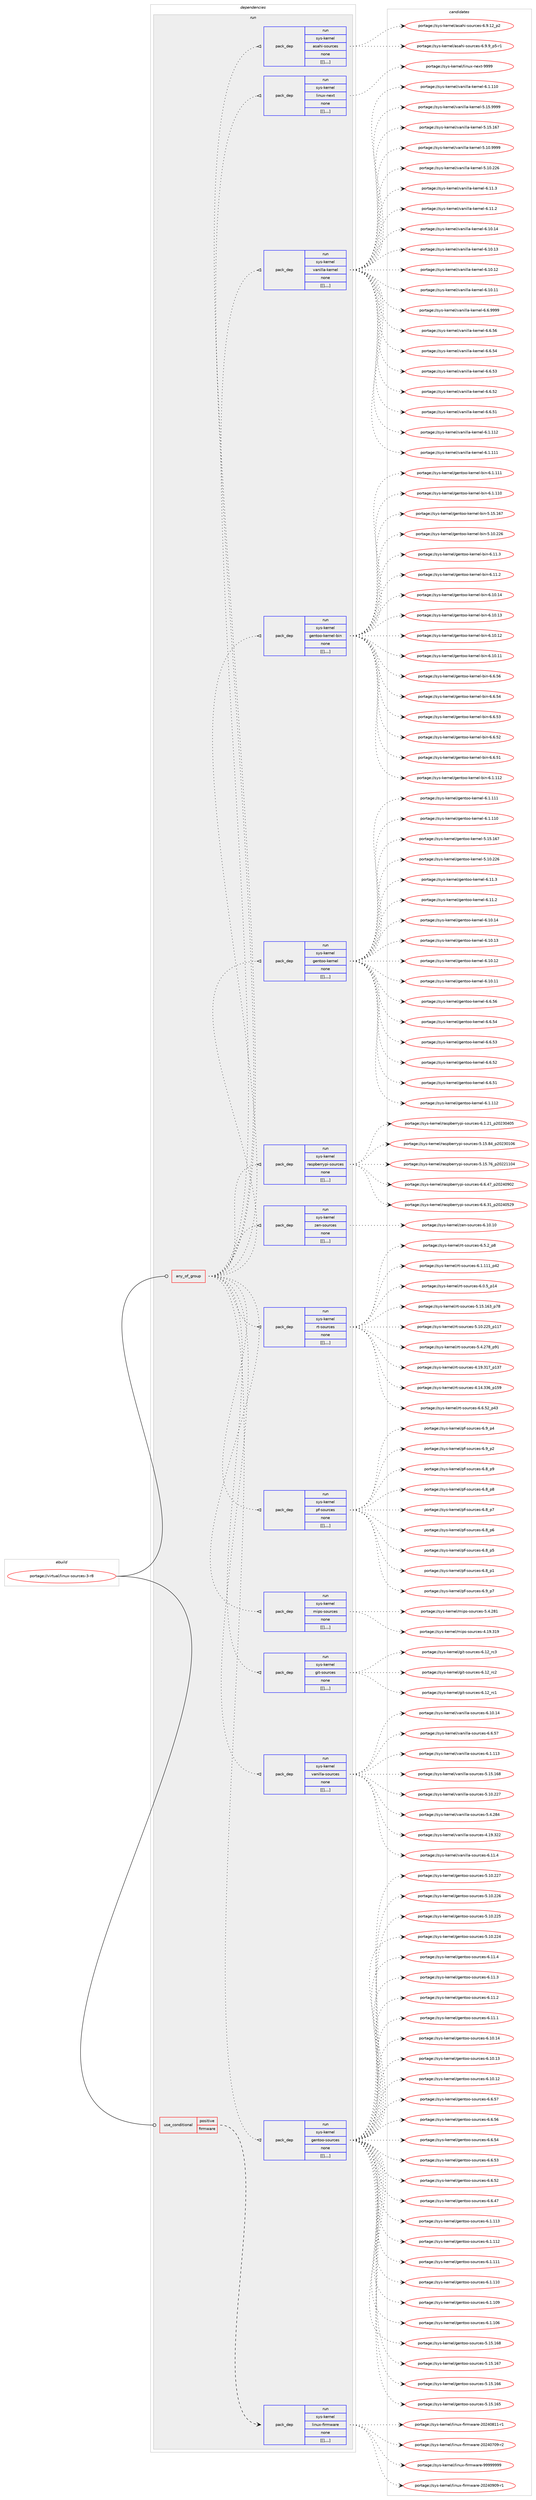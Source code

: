 digraph prolog {

# *************
# Graph options
# *************

newrank=true;
concentrate=true;
compound=true;
graph [rankdir=LR,fontname=Helvetica,fontsize=10,ranksep=1.5];#, ranksep=2.5, nodesep=0.2];
edge  [arrowhead=vee];
node  [fontname=Helvetica,fontsize=10];

# **********
# The ebuild
# **********

subgraph cluster_leftcol {
color=gray;
label=<<i>ebuild</i>>;
id [label="portage://virtual/linux-sources-3-r8", color=red, width=4, href="../virtual/linux-sources-3-r8.svg"];
}

# ****************
# The dependencies
# ****************

subgraph cluster_midcol {
color=gray;
label=<<i>dependencies</i>>;
subgraph cluster_compile {
fillcolor="#eeeeee";
style=filled;
label=<<i>compile</i>>;
}
subgraph cluster_compileandrun {
fillcolor="#eeeeee";
style=filled;
label=<<i>compile and run</i>>;
}
subgraph cluster_run {
fillcolor="#eeeeee";
style=filled;
label=<<i>run</i>>;
subgraph any34 {
dependency1418 [label=<<TABLE BORDER="0" CELLBORDER="1" CELLSPACING="0" CELLPADDING="4"><TR><TD CELLPADDING="10">any_of_group</TD></TR></TABLE>>, shape=none, color=red];subgraph pack1123 {
dependency1419 [label=<<TABLE BORDER="0" CELLBORDER="1" CELLSPACING="0" CELLPADDING="4" WIDTH="220"><TR><TD ROWSPAN="6" CELLPADDING="30">pack_dep</TD></TR><TR><TD WIDTH="110">run</TD></TR><TR><TD>sys-kernel</TD></TR><TR><TD>gentoo-sources</TD></TR><TR><TD>none</TD></TR><TR><TD>[[],,,,]</TD></TR></TABLE>>, shape=none, color=blue];
}
dependency1418:e -> dependency1419:w [weight=20,style="dotted",arrowhead="oinv"];
subgraph pack1124 {
dependency1420 [label=<<TABLE BORDER="0" CELLBORDER="1" CELLSPACING="0" CELLPADDING="4" WIDTH="220"><TR><TD ROWSPAN="6" CELLPADDING="30">pack_dep</TD></TR><TR><TD WIDTH="110">run</TD></TR><TR><TD>sys-kernel</TD></TR><TR><TD>vanilla-sources</TD></TR><TR><TD>none</TD></TR><TR><TD>[[],,,,]</TD></TR></TABLE>>, shape=none, color=blue];
}
dependency1418:e -> dependency1420:w [weight=20,style="dotted",arrowhead="oinv"];
subgraph pack1125 {
dependency1421 [label=<<TABLE BORDER="0" CELLBORDER="1" CELLSPACING="0" CELLPADDING="4" WIDTH="220"><TR><TD ROWSPAN="6" CELLPADDING="30">pack_dep</TD></TR><TR><TD WIDTH="110">run</TD></TR><TR><TD>sys-kernel</TD></TR><TR><TD>git-sources</TD></TR><TR><TD>none</TD></TR><TR><TD>[[],,,,]</TD></TR></TABLE>>, shape=none, color=blue];
}
dependency1418:e -> dependency1421:w [weight=20,style="dotted",arrowhead="oinv"];
subgraph pack1126 {
dependency1422 [label=<<TABLE BORDER="0" CELLBORDER="1" CELLSPACING="0" CELLPADDING="4" WIDTH="220"><TR><TD ROWSPAN="6" CELLPADDING="30">pack_dep</TD></TR><TR><TD WIDTH="110">run</TD></TR><TR><TD>sys-kernel</TD></TR><TR><TD>mips-sources</TD></TR><TR><TD>none</TD></TR><TR><TD>[[],,,,]</TD></TR></TABLE>>, shape=none, color=blue];
}
dependency1418:e -> dependency1422:w [weight=20,style="dotted",arrowhead="oinv"];
subgraph pack1127 {
dependency1423 [label=<<TABLE BORDER="0" CELLBORDER="1" CELLSPACING="0" CELLPADDING="4" WIDTH="220"><TR><TD ROWSPAN="6" CELLPADDING="30">pack_dep</TD></TR><TR><TD WIDTH="110">run</TD></TR><TR><TD>sys-kernel</TD></TR><TR><TD>pf-sources</TD></TR><TR><TD>none</TD></TR><TR><TD>[[],,,,]</TD></TR></TABLE>>, shape=none, color=blue];
}
dependency1418:e -> dependency1423:w [weight=20,style="dotted",arrowhead="oinv"];
subgraph pack1128 {
dependency1424 [label=<<TABLE BORDER="0" CELLBORDER="1" CELLSPACING="0" CELLPADDING="4" WIDTH="220"><TR><TD ROWSPAN="6" CELLPADDING="30">pack_dep</TD></TR><TR><TD WIDTH="110">run</TD></TR><TR><TD>sys-kernel</TD></TR><TR><TD>rt-sources</TD></TR><TR><TD>none</TD></TR><TR><TD>[[],,,,]</TD></TR></TABLE>>, shape=none, color=blue];
}
dependency1418:e -> dependency1424:w [weight=20,style="dotted",arrowhead="oinv"];
subgraph pack1129 {
dependency1425 [label=<<TABLE BORDER="0" CELLBORDER="1" CELLSPACING="0" CELLPADDING="4" WIDTH="220"><TR><TD ROWSPAN="6" CELLPADDING="30">pack_dep</TD></TR><TR><TD WIDTH="110">run</TD></TR><TR><TD>sys-kernel</TD></TR><TR><TD>zen-sources</TD></TR><TR><TD>none</TD></TR><TR><TD>[[],,,,]</TD></TR></TABLE>>, shape=none, color=blue];
}
dependency1418:e -> dependency1425:w [weight=20,style="dotted",arrowhead="oinv"];
subgraph pack1130 {
dependency1426 [label=<<TABLE BORDER="0" CELLBORDER="1" CELLSPACING="0" CELLPADDING="4" WIDTH="220"><TR><TD ROWSPAN="6" CELLPADDING="30">pack_dep</TD></TR><TR><TD WIDTH="110">run</TD></TR><TR><TD>sys-kernel</TD></TR><TR><TD>raspberrypi-sources</TD></TR><TR><TD>none</TD></TR><TR><TD>[[],,,,]</TD></TR></TABLE>>, shape=none, color=blue];
}
dependency1418:e -> dependency1426:w [weight=20,style="dotted",arrowhead="oinv"];
subgraph pack1131 {
dependency1427 [label=<<TABLE BORDER="0" CELLBORDER="1" CELLSPACING="0" CELLPADDING="4" WIDTH="220"><TR><TD ROWSPAN="6" CELLPADDING="30">pack_dep</TD></TR><TR><TD WIDTH="110">run</TD></TR><TR><TD>sys-kernel</TD></TR><TR><TD>gentoo-kernel</TD></TR><TR><TD>none</TD></TR><TR><TD>[[],,,,]</TD></TR></TABLE>>, shape=none, color=blue];
}
dependency1418:e -> dependency1427:w [weight=20,style="dotted",arrowhead="oinv"];
subgraph pack1132 {
dependency1428 [label=<<TABLE BORDER="0" CELLBORDER="1" CELLSPACING="0" CELLPADDING="4" WIDTH="220"><TR><TD ROWSPAN="6" CELLPADDING="30">pack_dep</TD></TR><TR><TD WIDTH="110">run</TD></TR><TR><TD>sys-kernel</TD></TR><TR><TD>gentoo-kernel-bin</TD></TR><TR><TD>none</TD></TR><TR><TD>[[],,,,]</TD></TR></TABLE>>, shape=none, color=blue];
}
dependency1418:e -> dependency1428:w [weight=20,style="dotted",arrowhead="oinv"];
subgraph pack1133 {
dependency1429 [label=<<TABLE BORDER="0" CELLBORDER="1" CELLSPACING="0" CELLPADDING="4" WIDTH="220"><TR><TD ROWSPAN="6" CELLPADDING="30">pack_dep</TD></TR><TR><TD WIDTH="110">run</TD></TR><TR><TD>sys-kernel</TD></TR><TR><TD>vanilla-kernel</TD></TR><TR><TD>none</TD></TR><TR><TD>[[],,,,]</TD></TR></TABLE>>, shape=none, color=blue];
}
dependency1418:e -> dependency1429:w [weight=20,style="dotted",arrowhead="oinv"];
subgraph pack1134 {
dependency1430 [label=<<TABLE BORDER="0" CELLBORDER="1" CELLSPACING="0" CELLPADDING="4" WIDTH="220"><TR><TD ROWSPAN="6" CELLPADDING="30">pack_dep</TD></TR><TR><TD WIDTH="110">run</TD></TR><TR><TD>sys-kernel</TD></TR><TR><TD>linux-next</TD></TR><TR><TD>none</TD></TR><TR><TD>[[],,,,]</TD></TR></TABLE>>, shape=none, color=blue];
}
dependency1418:e -> dependency1430:w [weight=20,style="dotted",arrowhead="oinv"];
subgraph pack1135 {
dependency1431 [label=<<TABLE BORDER="0" CELLBORDER="1" CELLSPACING="0" CELLPADDING="4" WIDTH="220"><TR><TD ROWSPAN="6" CELLPADDING="30">pack_dep</TD></TR><TR><TD WIDTH="110">run</TD></TR><TR><TD>sys-kernel</TD></TR><TR><TD>asahi-sources</TD></TR><TR><TD>none</TD></TR><TR><TD>[[],,,,]</TD></TR></TABLE>>, shape=none, color=blue];
}
dependency1418:e -> dependency1431:w [weight=20,style="dotted",arrowhead="oinv"];
}
id:e -> dependency1418:w [weight=20,style="solid",arrowhead="odot"];
subgraph cond263 {
dependency1432 [label=<<TABLE BORDER="0" CELLBORDER="1" CELLSPACING="0" CELLPADDING="4"><TR><TD ROWSPAN="3" CELLPADDING="10">use_conditional</TD></TR><TR><TD>positive</TD></TR><TR><TD>firmware</TD></TR></TABLE>>, shape=none, color=red];
subgraph pack1136 {
dependency1433 [label=<<TABLE BORDER="0" CELLBORDER="1" CELLSPACING="0" CELLPADDING="4" WIDTH="220"><TR><TD ROWSPAN="6" CELLPADDING="30">pack_dep</TD></TR><TR><TD WIDTH="110">run</TD></TR><TR><TD>sys-kernel</TD></TR><TR><TD>linux-firmware</TD></TR><TR><TD>none</TD></TR><TR><TD>[[],,,,]</TD></TR></TABLE>>, shape=none, color=blue];
}
dependency1432:e -> dependency1433:w [weight=20,style="dashed",arrowhead="vee"];
}
id:e -> dependency1432:w [weight=20,style="solid",arrowhead="odot"];
}
}

# **************
# The candidates
# **************

subgraph cluster_choices {
rank=same;
color=gray;
label=<<i>candidates</i>>;

subgraph choice1123 {
color=black;
nodesep=1;
choice1151211154510710111411010110847103101110116111111451151111171149910111545544649494652 [label="portage://sys-kernel/gentoo-sources-6.11.4", color=red, width=4,href="../sys-kernel/gentoo-sources-6.11.4.svg"];
choice1151211154510710111411010110847103101110116111111451151111171149910111545544649494651 [label="portage://sys-kernel/gentoo-sources-6.11.3", color=red, width=4,href="../sys-kernel/gentoo-sources-6.11.3.svg"];
choice1151211154510710111411010110847103101110116111111451151111171149910111545544649494650 [label="portage://sys-kernel/gentoo-sources-6.11.2", color=red, width=4,href="../sys-kernel/gentoo-sources-6.11.2.svg"];
choice1151211154510710111411010110847103101110116111111451151111171149910111545544649494649 [label="portage://sys-kernel/gentoo-sources-6.11.1", color=red, width=4,href="../sys-kernel/gentoo-sources-6.11.1.svg"];
choice115121115451071011141101011084710310111011611111145115111117114991011154554464948464952 [label="portage://sys-kernel/gentoo-sources-6.10.14", color=red, width=4,href="../sys-kernel/gentoo-sources-6.10.14.svg"];
choice115121115451071011141101011084710310111011611111145115111117114991011154554464948464951 [label="portage://sys-kernel/gentoo-sources-6.10.13", color=red, width=4,href="../sys-kernel/gentoo-sources-6.10.13.svg"];
choice115121115451071011141101011084710310111011611111145115111117114991011154554464948464950 [label="portage://sys-kernel/gentoo-sources-6.10.12", color=red, width=4,href="../sys-kernel/gentoo-sources-6.10.12.svg"];
choice1151211154510710111411010110847103101110116111111451151111171149910111545544654465355 [label="portage://sys-kernel/gentoo-sources-6.6.57", color=red, width=4,href="../sys-kernel/gentoo-sources-6.6.57.svg"];
choice1151211154510710111411010110847103101110116111111451151111171149910111545544654465354 [label="portage://sys-kernel/gentoo-sources-6.6.56", color=red, width=4,href="../sys-kernel/gentoo-sources-6.6.56.svg"];
choice1151211154510710111411010110847103101110116111111451151111171149910111545544654465352 [label="portage://sys-kernel/gentoo-sources-6.6.54", color=red, width=4,href="../sys-kernel/gentoo-sources-6.6.54.svg"];
choice1151211154510710111411010110847103101110116111111451151111171149910111545544654465351 [label="portage://sys-kernel/gentoo-sources-6.6.53", color=red, width=4,href="../sys-kernel/gentoo-sources-6.6.53.svg"];
choice1151211154510710111411010110847103101110116111111451151111171149910111545544654465350 [label="portage://sys-kernel/gentoo-sources-6.6.52", color=red, width=4,href="../sys-kernel/gentoo-sources-6.6.52.svg"];
choice1151211154510710111411010110847103101110116111111451151111171149910111545544654465255 [label="portage://sys-kernel/gentoo-sources-6.6.47", color=red, width=4,href="../sys-kernel/gentoo-sources-6.6.47.svg"];
choice115121115451071011141101011084710310111011611111145115111117114991011154554464946494951 [label="portage://sys-kernel/gentoo-sources-6.1.113", color=red, width=4,href="../sys-kernel/gentoo-sources-6.1.113.svg"];
choice115121115451071011141101011084710310111011611111145115111117114991011154554464946494950 [label="portage://sys-kernel/gentoo-sources-6.1.112", color=red, width=4,href="../sys-kernel/gentoo-sources-6.1.112.svg"];
choice115121115451071011141101011084710310111011611111145115111117114991011154554464946494949 [label="portage://sys-kernel/gentoo-sources-6.1.111", color=red, width=4,href="../sys-kernel/gentoo-sources-6.1.111.svg"];
choice115121115451071011141101011084710310111011611111145115111117114991011154554464946494948 [label="portage://sys-kernel/gentoo-sources-6.1.110", color=red, width=4,href="../sys-kernel/gentoo-sources-6.1.110.svg"];
choice115121115451071011141101011084710310111011611111145115111117114991011154554464946494857 [label="portage://sys-kernel/gentoo-sources-6.1.109", color=red, width=4,href="../sys-kernel/gentoo-sources-6.1.109.svg"];
choice115121115451071011141101011084710310111011611111145115111117114991011154554464946494854 [label="portage://sys-kernel/gentoo-sources-6.1.106", color=red, width=4,href="../sys-kernel/gentoo-sources-6.1.106.svg"];
choice11512111545107101114110101108471031011101161111114511511111711499101115455346495346495456 [label="portage://sys-kernel/gentoo-sources-5.15.168", color=red, width=4,href="../sys-kernel/gentoo-sources-5.15.168.svg"];
choice11512111545107101114110101108471031011101161111114511511111711499101115455346495346495455 [label="portage://sys-kernel/gentoo-sources-5.15.167", color=red, width=4,href="../sys-kernel/gentoo-sources-5.15.167.svg"];
choice11512111545107101114110101108471031011101161111114511511111711499101115455346495346495454 [label="portage://sys-kernel/gentoo-sources-5.15.166", color=red, width=4,href="../sys-kernel/gentoo-sources-5.15.166.svg"];
choice11512111545107101114110101108471031011101161111114511511111711499101115455346495346495453 [label="portage://sys-kernel/gentoo-sources-5.15.165", color=red, width=4,href="../sys-kernel/gentoo-sources-5.15.165.svg"];
choice11512111545107101114110101108471031011101161111114511511111711499101115455346494846505055 [label="portage://sys-kernel/gentoo-sources-5.10.227", color=red, width=4,href="../sys-kernel/gentoo-sources-5.10.227.svg"];
choice11512111545107101114110101108471031011101161111114511511111711499101115455346494846505054 [label="portage://sys-kernel/gentoo-sources-5.10.226", color=red, width=4,href="../sys-kernel/gentoo-sources-5.10.226.svg"];
choice11512111545107101114110101108471031011101161111114511511111711499101115455346494846505053 [label="portage://sys-kernel/gentoo-sources-5.10.225", color=red, width=4,href="../sys-kernel/gentoo-sources-5.10.225.svg"];
choice11512111545107101114110101108471031011101161111114511511111711499101115455346494846505052 [label="portage://sys-kernel/gentoo-sources-5.10.224", color=red, width=4,href="../sys-kernel/gentoo-sources-5.10.224.svg"];
dependency1419:e -> choice1151211154510710111411010110847103101110116111111451151111171149910111545544649494652:w [style=dotted,weight="100"];
dependency1419:e -> choice1151211154510710111411010110847103101110116111111451151111171149910111545544649494651:w [style=dotted,weight="100"];
dependency1419:e -> choice1151211154510710111411010110847103101110116111111451151111171149910111545544649494650:w [style=dotted,weight="100"];
dependency1419:e -> choice1151211154510710111411010110847103101110116111111451151111171149910111545544649494649:w [style=dotted,weight="100"];
dependency1419:e -> choice115121115451071011141101011084710310111011611111145115111117114991011154554464948464952:w [style=dotted,weight="100"];
dependency1419:e -> choice115121115451071011141101011084710310111011611111145115111117114991011154554464948464951:w [style=dotted,weight="100"];
dependency1419:e -> choice115121115451071011141101011084710310111011611111145115111117114991011154554464948464950:w [style=dotted,weight="100"];
dependency1419:e -> choice1151211154510710111411010110847103101110116111111451151111171149910111545544654465355:w [style=dotted,weight="100"];
dependency1419:e -> choice1151211154510710111411010110847103101110116111111451151111171149910111545544654465354:w [style=dotted,weight="100"];
dependency1419:e -> choice1151211154510710111411010110847103101110116111111451151111171149910111545544654465352:w [style=dotted,weight="100"];
dependency1419:e -> choice1151211154510710111411010110847103101110116111111451151111171149910111545544654465351:w [style=dotted,weight="100"];
dependency1419:e -> choice1151211154510710111411010110847103101110116111111451151111171149910111545544654465350:w [style=dotted,weight="100"];
dependency1419:e -> choice1151211154510710111411010110847103101110116111111451151111171149910111545544654465255:w [style=dotted,weight="100"];
dependency1419:e -> choice115121115451071011141101011084710310111011611111145115111117114991011154554464946494951:w [style=dotted,weight="100"];
dependency1419:e -> choice115121115451071011141101011084710310111011611111145115111117114991011154554464946494950:w [style=dotted,weight="100"];
dependency1419:e -> choice115121115451071011141101011084710310111011611111145115111117114991011154554464946494949:w [style=dotted,weight="100"];
dependency1419:e -> choice115121115451071011141101011084710310111011611111145115111117114991011154554464946494948:w [style=dotted,weight="100"];
dependency1419:e -> choice115121115451071011141101011084710310111011611111145115111117114991011154554464946494857:w [style=dotted,weight="100"];
dependency1419:e -> choice115121115451071011141101011084710310111011611111145115111117114991011154554464946494854:w [style=dotted,weight="100"];
dependency1419:e -> choice11512111545107101114110101108471031011101161111114511511111711499101115455346495346495456:w [style=dotted,weight="100"];
dependency1419:e -> choice11512111545107101114110101108471031011101161111114511511111711499101115455346495346495455:w [style=dotted,weight="100"];
dependency1419:e -> choice11512111545107101114110101108471031011101161111114511511111711499101115455346495346495454:w [style=dotted,weight="100"];
dependency1419:e -> choice11512111545107101114110101108471031011101161111114511511111711499101115455346495346495453:w [style=dotted,weight="100"];
dependency1419:e -> choice11512111545107101114110101108471031011101161111114511511111711499101115455346494846505055:w [style=dotted,weight="100"];
dependency1419:e -> choice11512111545107101114110101108471031011101161111114511511111711499101115455346494846505054:w [style=dotted,weight="100"];
dependency1419:e -> choice11512111545107101114110101108471031011101161111114511511111711499101115455346494846505053:w [style=dotted,weight="100"];
dependency1419:e -> choice11512111545107101114110101108471031011101161111114511511111711499101115455346494846505052:w [style=dotted,weight="100"];
}
subgraph choice1124 {
color=black;
nodesep=1;
choice11512111545107101114110101108471189711010510810897451151111171149910111545544649494652 [label="portage://sys-kernel/vanilla-sources-6.11.4", color=red, width=4,href="../sys-kernel/vanilla-sources-6.11.4.svg"];
choice1151211154510710111411010110847118971101051081089745115111117114991011154554464948464952 [label="portage://sys-kernel/vanilla-sources-6.10.14", color=red, width=4,href="../sys-kernel/vanilla-sources-6.10.14.svg"];
choice11512111545107101114110101108471189711010510810897451151111171149910111545544654465355 [label="portage://sys-kernel/vanilla-sources-6.6.57", color=red, width=4,href="../sys-kernel/vanilla-sources-6.6.57.svg"];
choice1151211154510710111411010110847118971101051081089745115111117114991011154554464946494951 [label="portage://sys-kernel/vanilla-sources-6.1.113", color=red, width=4,href="../sys-kernel/vanilla-sources-6.1.113.svg"];
choice115121115451071011141101011084711897110105108108974511511111711499101115455346495346495456 [label="portage://sys-kernel/vanilla-sources-5.15.168", color=red, width=4,href="../sys-kernel/vanilla-sources-5.15.168.svg"];
choice115121115451071011141101011084711897110105108108974511511111711499101115455346494846505055 [label="portage://sys-kernel/vanilla-sources-5.10.227", color=red, width=4,href="../sys-kernel/vanilla-sources-5.10.227.svg"];
choice1151211154510710111411010110847118971101051081089745115111117114991011154553465246505652 [label="portage://sys-kernel/vanilla-sources-5.4.284", color=red, width=4,href="../sys-kernel/vanilla-sources-5.4.284.svg"];
choice115121115451071011141101011084711897110105108108974511511111711499101115455246495746515050 [label="portage://sys-kernel/vanilla-sources-4.19.322", color=red, width=4,href="../sys-kernel/vanilla-sources-4.19.322.svg"];
dependency1420:e -> choice11512111545107101114110101108471189711010510810897451151111171149910111545544649494652:w [style=dotted,weight="100"];
dependency1420:e -> choice1151211154510710111411010110847118971101051081089745115111117114991011154554464948464952:w [style=dotted,weight="100"];
dependency1420:e -> choice11512111545107101114110101108471189711010510810897451151111171149910111545544654465355:w [style=dotted,weight="100"];
dependency1420:e -> choice1151211154510710111411010110847118971101051081089745115111117114991011154554464946494951:w [style=dotted,weight="100"];
dependency1420:e -> choice115121115451071011141101011084711897110105108108974511511111711499101115455346495346495456:w [style=dotted,weight="100"];
dependency1420:e -> choice115121115451071011141101011084711897110105108108974511511111711499101115455346494846505055:w [style=dotted,weight="100"];
dependency1420:e -> choice1151211154510710111411010110847118971101051081089745115111117114991011154553465246505652:w [style=dotted,weight="100"];
dependency1420:e -> choice115121115451071011141101011084711897110105108108974511511111711499101115455246495746515050:w [style=dotted,weight="100"];
}
subgraph choice1125 {
color=black;
nodesep=1;
choice115121115451071011141101011084710310511645115111117114991011154554464950951149951 [label="portage://sys-kernel/git-sources-6.12_rc3", color=red, width=4,href="../sys-kernel/git-sources-6.12_rc3.svg"];
choice115121115451071011141101011084710310511645115111117114991011154554464950951149950 [label="portage://sys-kernel/git-sources-6.12_rc2", color=red, width=4,href="../sys-kernel/git-sources-6.12_rc2.svg"];
choice115121115451071011141101011084710310511645115111117114991011154554464950951149949 [label="portage://sys-kernel/git-sources-6.12_rc1", color=red, width=4,href="../sys-kernel/git-sources-6.12_rc1.svg"];
dependency1421:e -> choice115121115451071011141101011084710310511645115111117114991011154554464950951149951:w [style=dotted,weight="100"];
dependency1421:e -> choice115121115451071011141101011084710310511645115111117114991011154554464950951149950:w [style=dotted,weight="100"];
dependency1421:e -> choice115121115451071011141101011084710310511645115111117114991011154554464950951149949:w [style=dotted,weight="100"];
}
subgraph choice1126 {
color=black;
nodesep=1;
choice115121115451071011141101011084710910511211545115111117114991011154553465246505649 [label="portage://sys-kernel/mips-sources-5.4.281", color=red, width=4,href="../sys-kernel/mips-sources-5.4.281.svg"];
choice11512111545107101114110101108471091051121154511511111711499101115455246495746514957 [label="portage://sys-kernel/mips-sources-4.19.319", color=red, width=4,href="../sys-kernel/mips-sources-4.19.319.svg"];
dependency1422:e -> choice115121115451071011141101011084710910511211545115111117114991011154553465246505649:w [style=dotted,weight="100"];
dependency1422:e -> choice11512111545107101114110101108471091051121154511511111711499101115455246495746514957:w [style=dotted,weight="100"];
}
subgraph choice1127 {
color=black;
nodesep=1;
choice11512111545107101114110101108471121024511511111711499101115455446579511255 [label="portage://sys-kernel/pf-sources-6.9_p7", color=red, width=4,href="../sys-kernel/pf-sources-6.9_p7.svg"];
choice11512111545107101114110101108471121024511511111711499101115455446579511252 [label="portage://sys-kernel/pf-sources-6.9_p4", color=red, width=4,href="../sys-kernel/pf-sources-6.9_p4.svg"];
choice11512111545107101114110101108471121024511511111711499101115455446579511250 [label="portage://sys-kernel/pf-sources-6.9_p2", color=red, width=4,href="../sys-kernel/pf-sources-6.9_p2.svg"];
choice11512111545107101114110101108471121024511511111711499101115455446569511257 [label="portage://sys-kernel/pf-sources-6.8_p9", color=red, width=4,href="../sys-kernel/pf-sources-6.8_p9.svg"];
choice11512111545107101114110101108471121024511511111711499101115455446569511256 [label="portage://sys-kernel/pf-sources-6.8_p8", color=red, width=4,href="../sys-kernel/pf-sources-6.8_p8.svg"];
choice11512111545107101114110101108471121024511511111711499101115455446569511255 [label="portage://sys-kernel/pf-sources-6.8_p7", color=red, width=4,href="../sys-kernel/pf-sources-6.8_p7.svg"];
choice11512111545107101114110101108471121024511511111711499101115455446569511254 [label="portage://sys-kernel/pf-sources-6.8_p6", color=red, width=4,href="../sys-kernel/pf-sources-6.8_p6.svg"];
choice11512111545107101114110101108471121024511511111711499101115455446569511253 [label="portage://sys-kernel/pf-sources-6.8_p5", color=red, width=4,href="../sys-kernel/pf-sources-6.8_p5.svg"];
choice11512111545107101114110101108471121024511511111711499101115455446569511249 [label="portage://sys-kernel/pf-sources-6.8_p1", color=red, width=4,href="../sys-kernel/pf-sources-6.8_p1.svg"];
dependency1423:e -> choice11512111545107101114110101108471121024511511111711499101115455446579511255:w [style=dotted,weight="100"];
dependency1423:e -> choice11512111545107101114110101108471121024511511111711499101115455446579511252:w [style=dotted,weight="100"];
dependency1423:e -> choice11512111545107101114110101108471121024511511111711499101115455446579511250:w [style=dotted,weight="100"];
dependency1423:e -> choice11512111545107101114110101108471121024511511111711499101115455446569511257:w [style=dotted,weight="100"];
dependency1423:e -> choice11512111545107101114110101108471121024511511111711499101115455446569511256:w [style=dotted,weight="100"];
dependency1423:e -> choice11512111545107101114110101108471121024511511111711499101115455446569511255:w [style=dotted,weight="100"];
dependency1423:e -> choice11512111545107101114110101108471121024511511111711499101115455446569511254:w [style=dotted,weight="100"];
dependency1423:e -> choice11512111545107101114110101108471121024511511111711499101115455446569511253:w [style=dotted,weight="100"];
dependency1423:e -> choice11512111545107101114110101108471121024511511111711499101115455446569511249:w [style=dotted,weight="100"];
}
subgraph choice1128 {
color=black;
nodesep=1;
choice1151211154510710111411010110847114116451151111171149910111545544654465350951125251 [label="portage://sys-kernel/rt-sources-6.6.52_p43", color=red, width=4,href="../sys-kernel/rt-sources-6.6.52_p43.svg"];
choice115121115451071011141101011084711411645115111117114991011154554465346509511256 [label="portage://sys-kernel/rt-sources-6.5.2_p8", color=red, width=4,href="../sys-kernel/rt-sources-6.5.2_p8.svg"];
choice115121115451071011141101011084711411645115111117114991011154554464946494949951125250 [label="portage://sys-kernel/rt-sources-6.1.111_p42", color=red, width=4,href="../sys-kernel/rt-sources-6.1.111_p42.svg"];
choice11512111545107101114110101108471141164511511111711499101115455446484653951124952 [label="portage://sys-kernel/rt-sources-6.0.5_p14", color=red, width=4,href="../sys-kernel/rt-sources-6.0.5_p14.svg"];
choice11512111545107101114110101108471141164511511111711499101115455346495346495451951125556 [label="portage://sys-kernel/rt-sources-5.15.163_p78", color=red, width=4,href="../sys-kernel/rt-sources-5.15.163_p78.svg"];
choice1151211154510710111411010110847114116451151111171149910111545534649484650505395112494955 [label="portage://sys-kernel/rt-sources-5.10.225_p117", color=red, width=4,href="../sys-kernel/rt-sources-5.10.225_p117.svg"];
choice115121115451071011141101011084711411645115111117114991011154553465246505556951125749 [label="portage://sys-kernel/rt-sources-5.4.278_p91", color=red, width=4,href="../sys-kernel/rt-sources-5.4.278_p91.svg"];
choice1151211154510710111411010110847114116451151111171149910111545524649574651495595112495155 [label="portage://sys-kernel/rt-sources-4.19.317_p137", color=red, width=4,href="../sys-kernel/rt-sources-4.19.317_p137.svg"];
choice1151211154510710111411010110847114116451151111171149910111545524649524651515495112495357 [label="portage://sys-kernel/rt-sources-4.14.336_p159", color=red, width=4,href="../sys-kernel/rt-sources-4.14.336_p159.svg"];
dependency1424:e -> choice1151211154510710111411010110847114116451151111171149910111545544654465350951125251:w [style=dotted,weight="100"];
dependency1424:e -> choice115121115451071011141101011084711411645115111117114991011154554465346509511256:w [style=dotted,weight="100"];
dependency1424:e -> choice115121115451071011141101011084711411645115111117114991011154554464946494949951125250:w [style=dotted,weight="100"];
dependency1424:e -> choice11512111545107101114110101108471141164511511111711499101115455446484653951124952:w [style=dotted,weight="100"];
dependency1424:e -> choice11512111545107101114110101108471141164511511111711499101115455346495346495451951125556:w [style=dotted,weight="100"];
dependency1424:e -> choice1151211154510710111411010110847114116451151111171149910111545534649484650505395112494955:w [style=dotted,weight="100"];
dependency1424:e -> choice115121115451071011141101011084711411645115111117114991011154553465246505556951125749:w [style=dotted,weight="100"];
dependency1424:e -> choice1151211154510710111411010110847114116451151111171149910111545524649574651495595112495155:w [style=dotted,weight="100"];
dependency1424:e -> choice1151211154510710111411010110847114116451151111171149910111545524649524651515495112495357:w [style=dotted,weight="100"];
}
subgraph choice1129 {
color=black;
nodesep=1;
choice115121115451071011141101011084712210111045115111117114991011154554464948464948 [label="portage://sys-kernel/zen-sources-6.10.10", color=red, width=4,href="../sys-kernel/zen-sources-6.10.10.svg"];
dependency1425:e -> choice115121115451071011141101011084712210111045115111117114991011154554464948464948:w [style=dotted,weight="100"];
}
subgraph choice1130 {
color=black;
nodesep=1;
choice11512111545107101114110101108471149711511298101114114121112105451151111171149910111545544654465255951125048505248574850 [label="portage://sys-kernel/raspberrypi-sources-6.6.47_p20240902", color=red, width=4,href="../sys-kernel/raspberrypi-sources-6.6.47_p20240902.svg"];
choice11512111545107101114110101108471149711511298101114114121112105451151111171149910111545544654465149951125048505248535057 [label="portage://sys-kernel/raspberrypi-sources-6.6.31_p20240529", color=red, width=4,href="../sys-kernel/raspberrypi-sources-6.6.31_p20240529.svg"];
choice11512111545107101114110101108471149711511298101114114121112105451151111171149910111545544649465049951125048505148524853 [label="portage://sys-kernel/raspberrypi-sources-6.1.21_p20230405", color=red, width=4,href="../sys-kernel/raspberrypi-sources-6.1.21_p20230405.svg"];
choice1151211154510710111411010110847114971151129810111411412111210545115111117114991011154553464953465652951125048505148494854 [label="portage://sys-kernel/raspberrypi-sources-5.15.84_p20230106", color=red, width=4,href="../sys-kernel/raspberrypi-sources-5.15.84_p20230106.svg"];
choice1151211154510710111411010110847114971151129810111411412111210545115111117114991011154553464953465554951125048505049494852 [label="portage://sys-kernel/raspberrypi-sources-5.15.76_p20221104", color=red, width=4,href="../sys-kernel/raspberrypi-sources-5.15.76_p20221104.svg"];
dependency1426:e -> choice11512111545107101114110101108471149711511298101114114121112105451151111171149910111545544654465255951125048505248574850:w [style=dotted,weight="100"];
dependency1426:e -> choice11512111545107101114110101108471149711511298101114114121112105451151111171149910111545544654465149951125048505248535057:w [style=dotted,weight="100"];
dependency1426:e -> choice11512111545107101114110101108471149711511298101114114121112105451151111171149910111545544649465049951125048505148524853:w [style=dotted,weight="100"];
dependency1426:e -> choice1151211154510710111411010110847114971151129810111411412111210545115111117114991011154553464953465652951125048505148494854:w [style=dotted,weight="100"];
dependency1426:e -> choice1151211154510710111411010110847114971151129810111411412111210545115111117114991011154553464953465554951125048505049494852:w [style=dotted,weight="100"];
}
subgraph choice1131 {
color=black;
nodesep=1;
choice11512111545107101114110101108471031011101161111114510710111411010110845544649494651 [label="portage://sys-kernel/gentoo-kernel-6.11.3", color=red, width=4,href="../sys-kernel/gentoo-kernel-6.11.3.svg"];
choice11512111545107101114110101108471031011101161111114510710111411010110845544649494650 [label="portage://sys-kernel/gentoo-kernel-6.11.2", color=red, width=4,href="../sys-kernel/gentoo-kernel-6.11.2.svg"];
choice1151211154510710111411010110847103101110116111111451071011141101011084554464948464952 [label="portage://sys-kernel/gentoo-kernel-6.10.14", color=red, width=4,href="../sys-kernel/gentoo-kernel-6.10.14.svg"];
choice1151211154510710111411010110847103101110116111111451071011141101011084554464948464951 [label="portage://sys-kernel/gentoo-kernel-6.10.13", color=red, width=4,href="../sys-kernel/gentoo-kernel-6.10.13.svg"];
choice1151211154510710111411010110847103101110116111111451071011141101011084554464948464950 [label="portage://sys-kernel/gentoo-kernel-6.10.12", color=red, width=4,href="../sys-kernel/gentoo-kernel-6.10.12.svg"];
choice1151211154510710111411010110847103101110116111111451071011141101011084554464948464949 [label="portage://sys-kernel/gentoo-kernel-6.10.11", color=red, width=4,href="../sys-kernel/gentoo-kernel-6.10.11.svg"];
choice11512111545107101114110101108471031011101161111114510710111411010110845544654465354 [label="portage://sys-kernel/gentoo-kernel-6.6.56", color=red, width=4,href="../sys-kernel/gentoo-kernel-6.6.56.svg"];
choice11512111545107101114110101108471031011101161111114510710111411010110845544654465352 [label="portage://sys-kernel/gentoo-kernel-6.6.54", color=red, width=4,href="../sys-kernel/gentoo-kernel-6.6.54.svg"];
choice11512111545107101114110101108471031011101161111114510710111411010110845544654465351 [label="portage://sys-kernel/gentoo-kernel-6.6.53", color=red, width=4,href="../sys-kernel/gentoo-kernel-6.6.53.svg"];
choice11512111545107101114110101108471031011101161111114510710111411010110845544654465350 [label="portage://sys-kernel/gentoo-kernel-6.6.52", color=red, width=4,href="../sys-kernel/gentoo-kernel-6.6.52.svg"];
choice11512111545107101114110101108471031011101161111114510710111411010110845544654465349 [label="portage://sys-kernel/gentoo-kernel-6.6.51", color=red, width=4,href="../sys-kernel/gentoo-kernel-6.6.51.svg"];
choice1151211154510710111411010110847103101110116111111451071011141101011084554464946494950 [label="portage://sys-kernel/gentoo-kernel-6.1.112", color=red, width=4,href="../sys-kernel/gentoo-kernel-6.1.112.svg"];
choice1151211154510710111411010110847103101110116111111451071011141101011084554464946494949 [label="portage://sys-kernel/gentoo-kernel-6.1.111", color=red, width=4,href="../sys-kernel/gentoo-kernel-6.1.111.svg"];
choice1151211154510710111411010110847103101110116111111451071011141101011084554464946494948 [label="portage://sys-kernel/gentoo-kernel-6.1.110", color=red, width=4,href="../sys-kernel/gentoo-kernel-6.1.110.svg"];
choice115121115451071011141101011084710310111011611111145107101114110101108455346495346495455 [label="portage://sys-kernel/gentoo-kernel-5.15.167", color=red, width=4,href="../sys-kernel/gentoo-kernel-5.15.167.svg"];
choice115121115451071011141101011084710310111011611111145107101114110101108455346494846505054 [label="portage://sys-kernel/gentoo-kernel-5.10.226", color=red, width=4,href="../sys-kernel/gentoo-kernel-5.10.226.svg"];
dependency1427:e -> choice11512111545107101114110101108471031011101161111114510710111411010110845544649494651:w [style=dotted,weight="100"];
dependency1427:e -> choice11512111545107101114110101108471031011101161111114510710111411010110845544649494650:w [style=dotted,weight="100"];
dependency1427:e -> choice1151211154510710111411010110847103101110116111111451071011141101011084554464948464952:w [style=dotted,weight="100"];
dependency1427:e -> choice1151211154510710111411010110847103101110116111111451071011141101011084554464948464951:w [style=dotted,weight="100"];
dependency1427:e -> choice1151211154510710111411010110847103101110116111111451071011141101011084554464948464950:w [style=dotted,weight="100"];
dependency1427:e -> choice1151211154510710111411010110847103101110116111111451071011141101011084554464948464949:w [style=dotted,weight="100"];
dependency1427:e -> choice11512111545107101114110101108471031011101161111114510710111411010110845544654465354:w [style=dotted,weight="100"];
dependency1427:e -> choice11512111545107101114110101108471031011101161111114510710111411010110845544654465352:w [style=dotted,weight="100"];
dependency1427:e -> choice11512111545107101114110101108471031011101161111114510710111411010110845544654465351:w [style=dotted,weight="100"];
dependency1427:e -> choice11512111545107101114110101108471031011101161111114510710111411010110845544654465350:w [style=dotted,weight="100"];
dependency1427:e -> choice11512111545107101114110101108471031011101161111114510710111411010110845544654465349:w [style=dotted,weight="100"];
dependency1427:e -> choice1151211154510710111411010110847103101110116111111451071011141101011084554464946494950:w [style=dotted,weight="100"];
dependency1427:e -> choice1151211154510710111411010110847103101110116111111451071011141101011084554464946494949:w [style=dotted,weight="100"];
dependency1427:e -> choice1151211154510710111411010110847103101110116111111451071011141101011084554464946494948:w [style=dotted,weight="100"];
dependency1427:e -> choice115121115451071011141101011084710310111011611111145107101114110101108455346495346495455:w [style=dotted,weight="100"];
dependency1427:e -> choice115121115451071011141101011084710310111011611111145107101114110101108455346494846505054:w [style=dotted,weight="100"];
}
subgraph choice1132 {
color=black;
nodesep=1;
choice115121115451071011141101011084710310111011611111145107101114110101108459810511045544649494651 [label="portage://sys-kernel/gentoo-kernel-bin-6.11.3", color=red, width=4,href="../sys-kernel/gentoo-kernel-bin-6.11.3.svg"];
choice115121115451071011141101011084710310111011611111145107101114110101108459810511045544649494650 [label="portage://sys-kernel/gentoo-kernel-bin-6.11.2", color=red, width=4,href="../sys-kernel/gentoo-kernel-bin-6.11.2.svg"];
choice11512111545107101114110101108471031011101161111114510710111411010110845981051104554464948464952 [label="portage://sys-kernel/gentoo-kernel-bin-6.10.14", color=red, width=4,href="../sys-kernel/gentoo-kernel-bin-6.10.14.svg"];
choice11512111545107101114110101108471031011101161111114510710111411010110845981051104554464948464951 [label="portage://sys-kernel/gentoo-kernel-bin-6.10.13", color=red, width=4,href="../sys-kernel/gentoo-kernel-bin-6.10.13.svg"];
choice11512111545107101114110101108471031011101161111114510710111411010110845981051104554464948464950 [label="portage://sys-kernel/gentoo-kernel-bin-6.10.12", color=red, width=4,href="../sys-kernel/gentoo-kernel-bin-6.10.12.svg"];
choice11512111545107101114110101108471031011101161111114510710111411010110845981051104554464948464949 [label="portage://sys-kernel/gentoo-kernel-bin-6.10.11", color=red, width=4,href="../sys-kernel/gentoo-kernel-bin-6.10.11.svg"];
choice115121115451071011141101011084710310111011611111145107101114110101108459810511045544654465354 [label="portage://sys-kernel/gentoo-kernel-bin-6.6.56", color=red, width=4,href="../sys-kernel/gentoo-kernel-bin-6.6.56.svg"];
choice115121115451071011141101011084710310111011611111145107101114110101108459810511045544654465352 [label="portage://sys-kernel/gentoo-kernel-bin-6.6.54", color=red, width=4,href="../sys-kernel/gentoo-kernel-bin-6.6.54.svg"];
choice115121115451071011141101011084710310111011611111145107101114110101108459810511045544654465351 [label="portage://sys-kernel/gentoo-kernel-bin-6.6.53", color=red, width=4,href="../sys-kernel/gentoo-kernel-bin-6.6.53.svg"];
choice115121115451071011141101011084710310111011611111145107101114110101108459810511045544654465350 [label="portage://sys-kernel/gentoo-kernel-bin-6.6.52", color=red, width=4,href="../sys-kernel/gentoo-kernel-bin-6.6.52.svg"];
choice115121115451071011141101011084710310111011611111145107101114110101108459810511045544654465349 [label="portage://sys-kernel/gentoo-kernel-bin-6.6.51", color=red, width=4,href="../sys-kernel/gentoo-kernel-bin-6.6.51.svg"];
choice11512111545107101114110101108471031011101161111114510710111411010110845981051104554464946494950 [label="portage://sys-kernel/gentoo-kernel-bin-6.1.112", color=red, width=4,href="../sys-kernel/gentoo-kernel-bin-6.1.112.svg"];
choice11512111545107101114110101108471031011101161111114510710111411010110845981051104554464946494949 [label="portage://sys-kernel/gentoo-kernel-bin-6.1.111", color=red, width=4,href="../sys-kernel/gentoo-kernel-bin-6.1.111.svg"];
choice11512111545107101114110101108471031011101161111114510710111411010110845981051104554464946494948 [label="portage://sys-kernel/gentoo-kernel-bin-6.1.110", color=red, width=4,href="../sys-kernel/gentoo-kernel-bin-6.1.110.svg"];
choice1151211154510710111411010110847103101110116111111451071011141101011084598105110455346495346495455 [label="portage://sys-kernel/gentoo-kernel-bin-5.15.167", color=red, width=4,href="../sys-kernel/gentoo-kernel-bin-5.15.167.svg"];
choice1151211154510710111411010110847103101110116111111451071011141101011084598105110455346494846505054 [label="portage://sys-kernel/gentoo-kernel-bin-5.10.226", color=red, width=4,href="../sys-kernel/gentoo-kernel-bin-5.10.226.svg"];
dependency1428:e -> choice115121115451071011141101011084710310111011611111145107101114110101108459810511045544649494651:w [style=dotted,weight="100"];
dependency1428:e -> choice115121115451071011141101011084710310111011611111145107101114110101108459810511045544649494650:w [style=dotted,weight="100"];
dependency1428:e -> choice11512111545107101114110101108471031011101161111114510710111411010110845981051104554464948464952:w [style=dotted,weight="100"];
dependency1428:e -> choice11512111545107101114110101108471031011101161111114510710111411010110845981051104554464948464951:w [style=dotted,weight="100"];
dependency1428:e -> choice11512111545107101114110101108471031011101161111114510710111411010110845981051104554464948464950:w [style=dotted,weight="100"];
dependency1428:e -> choice11512111545107101114110101108471031011101161111114510710111411010110845981051104554464948464949:w [style=dotted,weight="100"];
dependency1428:e -> choice115121115451071011141101011084710310111011611111145107101114110101108459810511045544654465354:w [style=dotted,weight="100"];
dependency1428:e -> choice115121115451071011141101011084710310111011611111145107101114110101108459810511045544654465352:w [style=dotted,weight="100"];
dependency1428:e -> choice115121115451071011141101011084710310111011611111145107101114110101108459810511045544654465351:w [style=dotted,weight="100"];
dependency1428:e -> choice115121115451071011141101011084710310111011611111145107101114110101108459810511045544654465350:w [style=dotted,weight="100"];
dependency1428:e -> choice115121115451071011141101011084710310111011611111145107101114110101108459810511045544654465349:w [style=dotted,weight="100"];
dependency1428:e -> choice11512111545107101114110101108471031011101161111114510710111411010110845981051104554464946494950:w [style=dotted,weight="100"];
dependency1428:e -> choice11512111545107101114110101108471031011101161111114510710111411010110845981051104554464946494949:w [style=dotted,weight="100"];
dependency1428:e -> choice11512111545107101114110101108471031011101161111114510710111411010110845981051104554464946494948:w [style=dotted,weight="100"];
dependency1428:e -> choice1151211154510710111411010110847103101110116111111451071011141101011084598105110455346495346495455:w [style=dotted,weight="100"];
dependency1428:e -> choice1151211154510710111411010110847103101110116111111451071011141101011084598105110455346494846505054:w [style=dotted,weight="100"];
}
subgraph choice1133 {
color=black;
nodesep=1;
choice115121115451071011141101011084711897110105108108974510710111411010110845544649494651 [label="portage://sys-kernel/vanilla-kernel-6.11.3", color=red, width=4,href="../sys-kernel/vanilla-kernel-6.11.3.svg"];
choice115121115451071011141101011084711897110105108108974510710111411010110845544649494650 [label="portage://sys-kernel/vanilla-kernel-6.11.2", color=red, width=4,href="../sys-kernel/vanilla-kernel-6.11.2.svg"];
choice11512111545107101114110101108471189711010510810897451071011141101011084554464948464952 [label="portage://sys-kernel/vanilla-kernel-6.10.14", color=red, width=4,href="../sys-kernel/vanilla-kernel-6.10.14.svg"];
choice11512111545107101114110101108471189711010510810897451071011141101011084554464948464951 [label="portage://sys-kernel/vanilla-kernel-6.10.13", color=red, width=4,href="../sys-kernel/vanilla-kernel-6.10.13.svg"];
choice11512111545107101114110101108471189711010510810897451071011141101011084554464948464950 [label="portage://sys-kernel/vanilla-kernel-6.10.12", color=red, width=4,href="../sys-kernel/vanilla-kernel-6.10.12.svg"];
choice11512111545107101114110101108471189711010510810897451071011141101011084554464948464949 [label="portage://sys-kernel/vanilla-kernel-6.10.11", color=red, width=4,href="../sys-kernel/vanilla-kernel-6.10.11.svg"];
choice1151211154510710111411010110847118971101051081089745107101114110101108455446544657575757 [label="portage://sys-kernel/vanilla-kernel-6.6.9999", color=red, width=4,href="../sys-kernel/vanilla-kernel-6.6.9999.svg"];
choice115121115451071011141101011084711897110105108108974510710111411010110845544654465354 [label="portage://sys-kernel/vanilla-kernel-6.6.56", color=red, width=4,href="../sys-kernel/vanilla-kernel-6.6.56.svg"];
choice115121115451071011141101011084711897110105108108974510710111411010110845544654465352 [label="portage://sys-kernel/vanilla-kernel-6.6.54", color=red, width=4,href="../sys-kernel/vanilla-kernel-6.6.54.svg"];
choice115121115451071011141101011084711897110105108108974510710111411010110845544654465351 [label="portage://sys-kernel/vanilla-kernel-6.6.53", color=red, width=4,href="../sys-kernel/vanilla-kernel-6.6.53.svg"];
choice115121115451071011141101011084711897110105108108974510710111411010110845544654465350 [label="portage://sys-kernel/vanilla-kernel-6.6.52", color=red, width=4,href="../sys-kernel/vanilla-kernel-6.6.52.svg"];
choice115121115451071011141101011084711897110105108108974510710111411010110845544654465349 [label="portage://sys-kernel/vanilla-kernel-6.6.51", color=red, width=4,href="../sys-kernel/vanilla-kernel-6.6.51.svg"];
choice11512111545107101114110101108471189711010510810897451071011141101011084554464946494950 [label="portage://sys-kernel/vanilla-kernel-6.1.112", color=red, width=4,href="../sys-kernel/vanilla-kernel-6.1.112.svg"];
choice11512111545107101114110101108471189711010510810897451071011141101011084554464946494949 [label="portage://sys-kernel/vanilla-kernel-6.1.111", color=red, width=4,href="../sys-kernel/vanilla-kernel-6.1.111.svg"];
choice11512111545107101114110101108471189711010510810897451071011141101011084554464946494948 [label="portage://sys-kernel/vanilla-kernel-6.1.110", color=red, width=4,href="../sys-kernel/vanilla-kernel-6.1.110.svg"];
choice115121115451071011141101011084711897110105108108974510710111411010110845534649534657575757 [label="portage://sys-kernel/vanilla-kernel-5.15.9999", color=red, width=4,href="../sys-kernel/vanilla-kernel-5.15.9999.svg"];
choice1151211154510710111411010110847118971101051081089745107101114110101108455346495346495455 [label="portage://sys-kernel/vanilla-kernel-5.15.167", color=red, width=4,href="../sys-kernel/vanilla-kernel-5.15.167.svg"];
choice115121115451071011141101011084711897110105108108974510710111411010110845534649484657575757 [label="portage://sys-kernel/vanilla-kernel-5.10.9999", color=red, width=4,href="../sys-kernel/vanilla-kernel-5.10.9999.svg"];
choice1151211154510710111411010110847118971101051081089745107101114110101108455346494846505054 [label="portage://sys-kernel/vanilla-kernel-5.10.226", color=red, width=4,href="../sys-kernel/vanilla-kernel-5.10.226.svg"];
dependency1429:e -> choice115121115451071011141101011084711897110105108108974510710111411010110845544649494651:w [style=dotted,weight="100"];
dependency1429:e -> choice115121115451071011141101011084711897110105108108974510710111411010110845544649494650:w [style=dotted,weight="100"];
dependency1429:e -> choice11512111545107101114110101108471189711010510810897451071011141101011084554464948464952:w [style=dotted,weight="100"];
dependency1429:e -> choice11512111545107101114110101108471189711010510810897451071011141101011084554464948464951:w [style=dotted,weight="100"];
dependency1429:e -> choice11512111545107101114110101108471189711010510810897451071011141101011084554464948464950:w [style=dotted,weight="100"];
dependency1429:e -> choice11512111545107101114110101108471189711010510810897451071011141101011084554464948464949:w [style=dotted,weight="100"];
dependency1429:e -> choice1151211154510710111411010110847118971101051081089745107101114110101108455446544657575757:w [style=dotted,weight="100"];
dependency1429:e -> choice115121115451071011141101011084711897110105108108974510710111411010110845544654465354:w [style=dotted,weight="100"];
dependency1429:e -> choice115121115451071011141101011084711897110105108108974510710111411010110845544654465352:w [style=dotted,weight="100"];
dependency1429:e -> choice115121115451071011141101011084711897110105108108974510710111411010110845544654465351:w [style=dotted,weight="100"];
dependency1429:e -> choice115121115451071011141101011084711897110105108108974510710111411010110845544654465350:w [style=dotted,weight="100"];
dependency1429:e -> choice115121115451071011141101011084711897110105108108974510710111411010110845544654465349:w [style=dotted,weight="100"];
dependency1429:e -> choice11512111545107101114110101108471189711010510810897451071011141101011084554464946494950:w [style=dotted,weight="100"];
dependency1429:e -> choice11512111545107101114110101108471189711010510810897451071011141101011084554464946494949:w [style=dotted,weight="100"];
dependency1429:e -> choice11512111545107101114110101108471189711010510810897451071011141101011084554464946494948:w [style=dotted,weight="100"];
dependency1429:e -> choice115121115451071011141101011084711897110105108108974510710111411010110845534649534657575757:w [style=dotted,weight="100"];
dependency1429:e -> choice1151211154510710111411010110847118971101051081089745107101114110101108455346495346495455:w [style=dotted,weight="100"];
dependency1429:e -> choice115121115451071011141101011084711897110105108108974510710111411010110845534649484657575757:w [style=dotted,weight="100"];
dependency1429:e -> choice1151211154510710111411010110847118971101051081089745107101114110101108455346494846505054:w [style=dotted,weight="100"];
}
subgraph choice1134 {
color=black;
nodesep=1;
choice1151211154510710111411010110847108105110117120451101011201164557575757 [label="portage://sys-kernel/linux-next-9999", color=red, width=4,href="../sys-kernel/linux-next-9999.svg"];
dependency1430:e -> choice1151211154510710111411010110847108105110117120451101011201164557575757:w [style=dotted,weight="100"];
}
subgraph choice1135 {
color=black;
nodesep=1;
choice115121115451071011141101011084797115971041054511511111711499101115455446574649509511250 [label="portage://sys-kernel/asahi-sources-6.9.12_p2", color=red, width=4,href="../sys-kernel/asahi-sources-6.9.12_p2.svg"];
choice11512111545107101114110101108479711597104105451151111171149910111545544657465795112534511449 [label="portage://sys-kernel/asahi-sources-6.9.9_p5-r1", color=red, width=4,href="../sys-kernel/asahi-sources-6.9.9_p5-r1.svg"];
dependency1431:e -> choice115121115451071011141101011084797115971041054511511111711499101115455446574649509511250:w [style=dotted,weight="100"];
dependency1431:e -> choice11512111545107101114110101108479711597104105451151111171149910111545544657465795112534511449:w [style=dotted,weight="100"];
}
subgraph choice1136 {
color=black;
nodesep=1;
choice11512111545107101114110101108471081051101171204510210511410911997114101455757575757575757 [label="portage://sys-kernel/linux-firmware-99999999", color=red, width=4,href="../sys-kernel/linux-firmware-99999999.svg"];
choice115121115451071011141101011084710810511011712045102105114109119971141014550485052485748574511449 [label="portage://sys-kernel/linux-firmware-20240909-r1", color=red, width=4,href="../sys-kernel/linux-firmware-20240909-r1.svg"];
choice115121115451071011141101011084710810511011712045102105114109119971141014550485052485649494511449 [label="portage://sys-kernel/linux-firmware-20240811-r1", color=red, width=4,href="../sys-kernel/linux-firmware-20240811-r1.svg"];
choice115121115451071011141101011084710810511011712045102105114109119971141014550485052485548574511450 [label="portage://sys-kernel/linux-firmware-20240709-r2", color=red, width=4,href="../sys-kernel/linux-firmware-20240709-r2.svg"];
dependency1433:e -> choice11512111545107101114110101108471081051101171204510210511410911997114101455757575757575757:w [style=dotted,weight="100"];
dependency1433:e -> choice115121115451071011141101011084710810511011712045102105114109119971141014550485052485748574511449:w [style=dotted,weight="100"];
dependency1433:e -> choice115121115451071011141101011084710810511011712045102105114109119971141014550485052485649494511449:w [style=dotted,weight="100"];
dependency1433:e -> choice115121115451071011141101011084710810511011712045102105114109119971141014550485052485548574511450:w [style=dotted,weight="100"];
}
}

}
